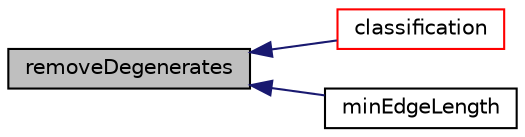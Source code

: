 digraph "removeDegenerates"
{
  bgcolor="transparent";
  edge [fontname="Helvetica",fontsize="10",labelfontname="Helvetica",labelfontsize="10"];
  node [fontname="Helvetica",fontsize="10",shape=record];
  rankdir="LR";
  Node1 [label="removeDegenerates",height=0.2,width=0.4,color="black", fillcolor="grey75", style="filled", fontcolor="black"];
  Node1 -> Node2 [dir="back",color="midnightblue",fontsize="10",style="solid",fontname="Helvetica"];
  Node2 [label="classification",height=0.2,width=0.4,color="red",URL="$a00615.html#aa009f1218791c2d88346f0a34f23ee19",tooltip="For every intersection the classification status. "];
  Node1 -> Node3 [dir="back",color="midnightblue",fontsize="10",style="solid",fontname="Helvetica"];
  Node3 [label="minEdgeLength",height=0.2,width=0.4,color="black",URL="$a00615.html#aab87294afba9ae44ed84b862eaad0a64",tooltip="Calculate min edge length for every surface point. "];
}
